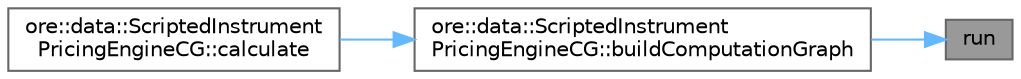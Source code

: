 digraph "run"
{
 // INTERACTIVE_SVG=YES
 // LATEX_PDF_SIZE
  bgcolor="transparent";
  edge [fontname=Helvetica,fontsize=10,labelfontname=Helvetica,labelfontsize=10];
  node [fontname=Helvetica,fontsize=10,shape=box,height=0.2,width=0.4];
  rankdir="RL";
  Node1 [label="run",height=0.2,width=0.4,color="gray40", fillcolor="grey60", style="filled", fontcolor="black",tooltip=" "];
  Node1 -> Node2 [dir="back",color="steelblue1",style="solid"];
  Node2 [label="ore::data::ScriptedInstrument\lPricingEngineCG::buildComputationGraph",height=0.2,width=0.4,color="grey40", fillcolor="white", style="filled",URL="$classore_1_1data_1_1_scripted_instrument_pricing_engine_c_g.html#a28d7f909bffe492b808dfd3897cb1a46",tooltip=" "];
  Node2 -> Node3 [dir="back",color="steelblue1",style="solid"];
  Node3 [label="ore::data::ScriptedInstrument\lPricingEngineCG::calculate",height=0.2,width=0.4,color="grey40", fillcolor="white", style="filled",URL="$classore_1_1data_1_1_scripted_instrument_pricing_engine_c_g.html#a61eb1a24e5329ccc296715a40dc3a19a",tooltip=" "];
}
